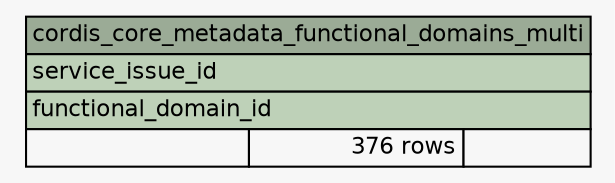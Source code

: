 // dot 2.2.1 on Windows 10 10.0
// SchemaSpy rev 590
digraph "cordis_core_metadata_functional_domains_multi" {
  graph [
    rankdir="RL"
    bgcolor="#f7f7f7"
    nodesep="0.18"
    ranksep="0.46"
    fontname="Helvetica"
    fontsize="11"
  ];
  node [
    fontname="Helvetica"
    fontsize="11"
    shape="plaintext"
  ];
  edge [
    arrowsize="0.8"
  ];
  "cordis_core_metadata_functional_domains_multi" [
    label=<
    <TABLE BORDER="0" CELLBORDER="1" CELLSPACING="0" BGCOLOR="#ffffff">
      <TR><TD COLSPAN="3" BGCOLOR="#9bab96" ALIGN="CENTER">cordis_core_metadata_functional_domains_multi</TD></TR>
      <TR><TD PORT="service_issue_id" COLSPAN="3" BGCOLOR="#bed1b8" ALIGN="LEFT">service_issue_id</TD></TR>
      <TR><TD PORT="functional_domain_id" COLSPAN="3" BGCOLOR="#bed1b8" ALIGN="LEFT">functional_domain_id</TD></TR>
      <TR><TD ALIGN="LEFT" BGCOLOR="#f7f7f7">  </TD><TD ALIGN="RIGHT" BGCOLOR="#f7f7f7">376 rows</TD><TD ALIGN="RIGHT" BGCOLOR="#f7f7f7">  </TD></TR>
    </TABLE>>
    URL="tables/cordis_core_metadata_functional_domains_multi.html"
    tooltip="cordis_core_metadata_functional_domains_multi"
  ];
}
